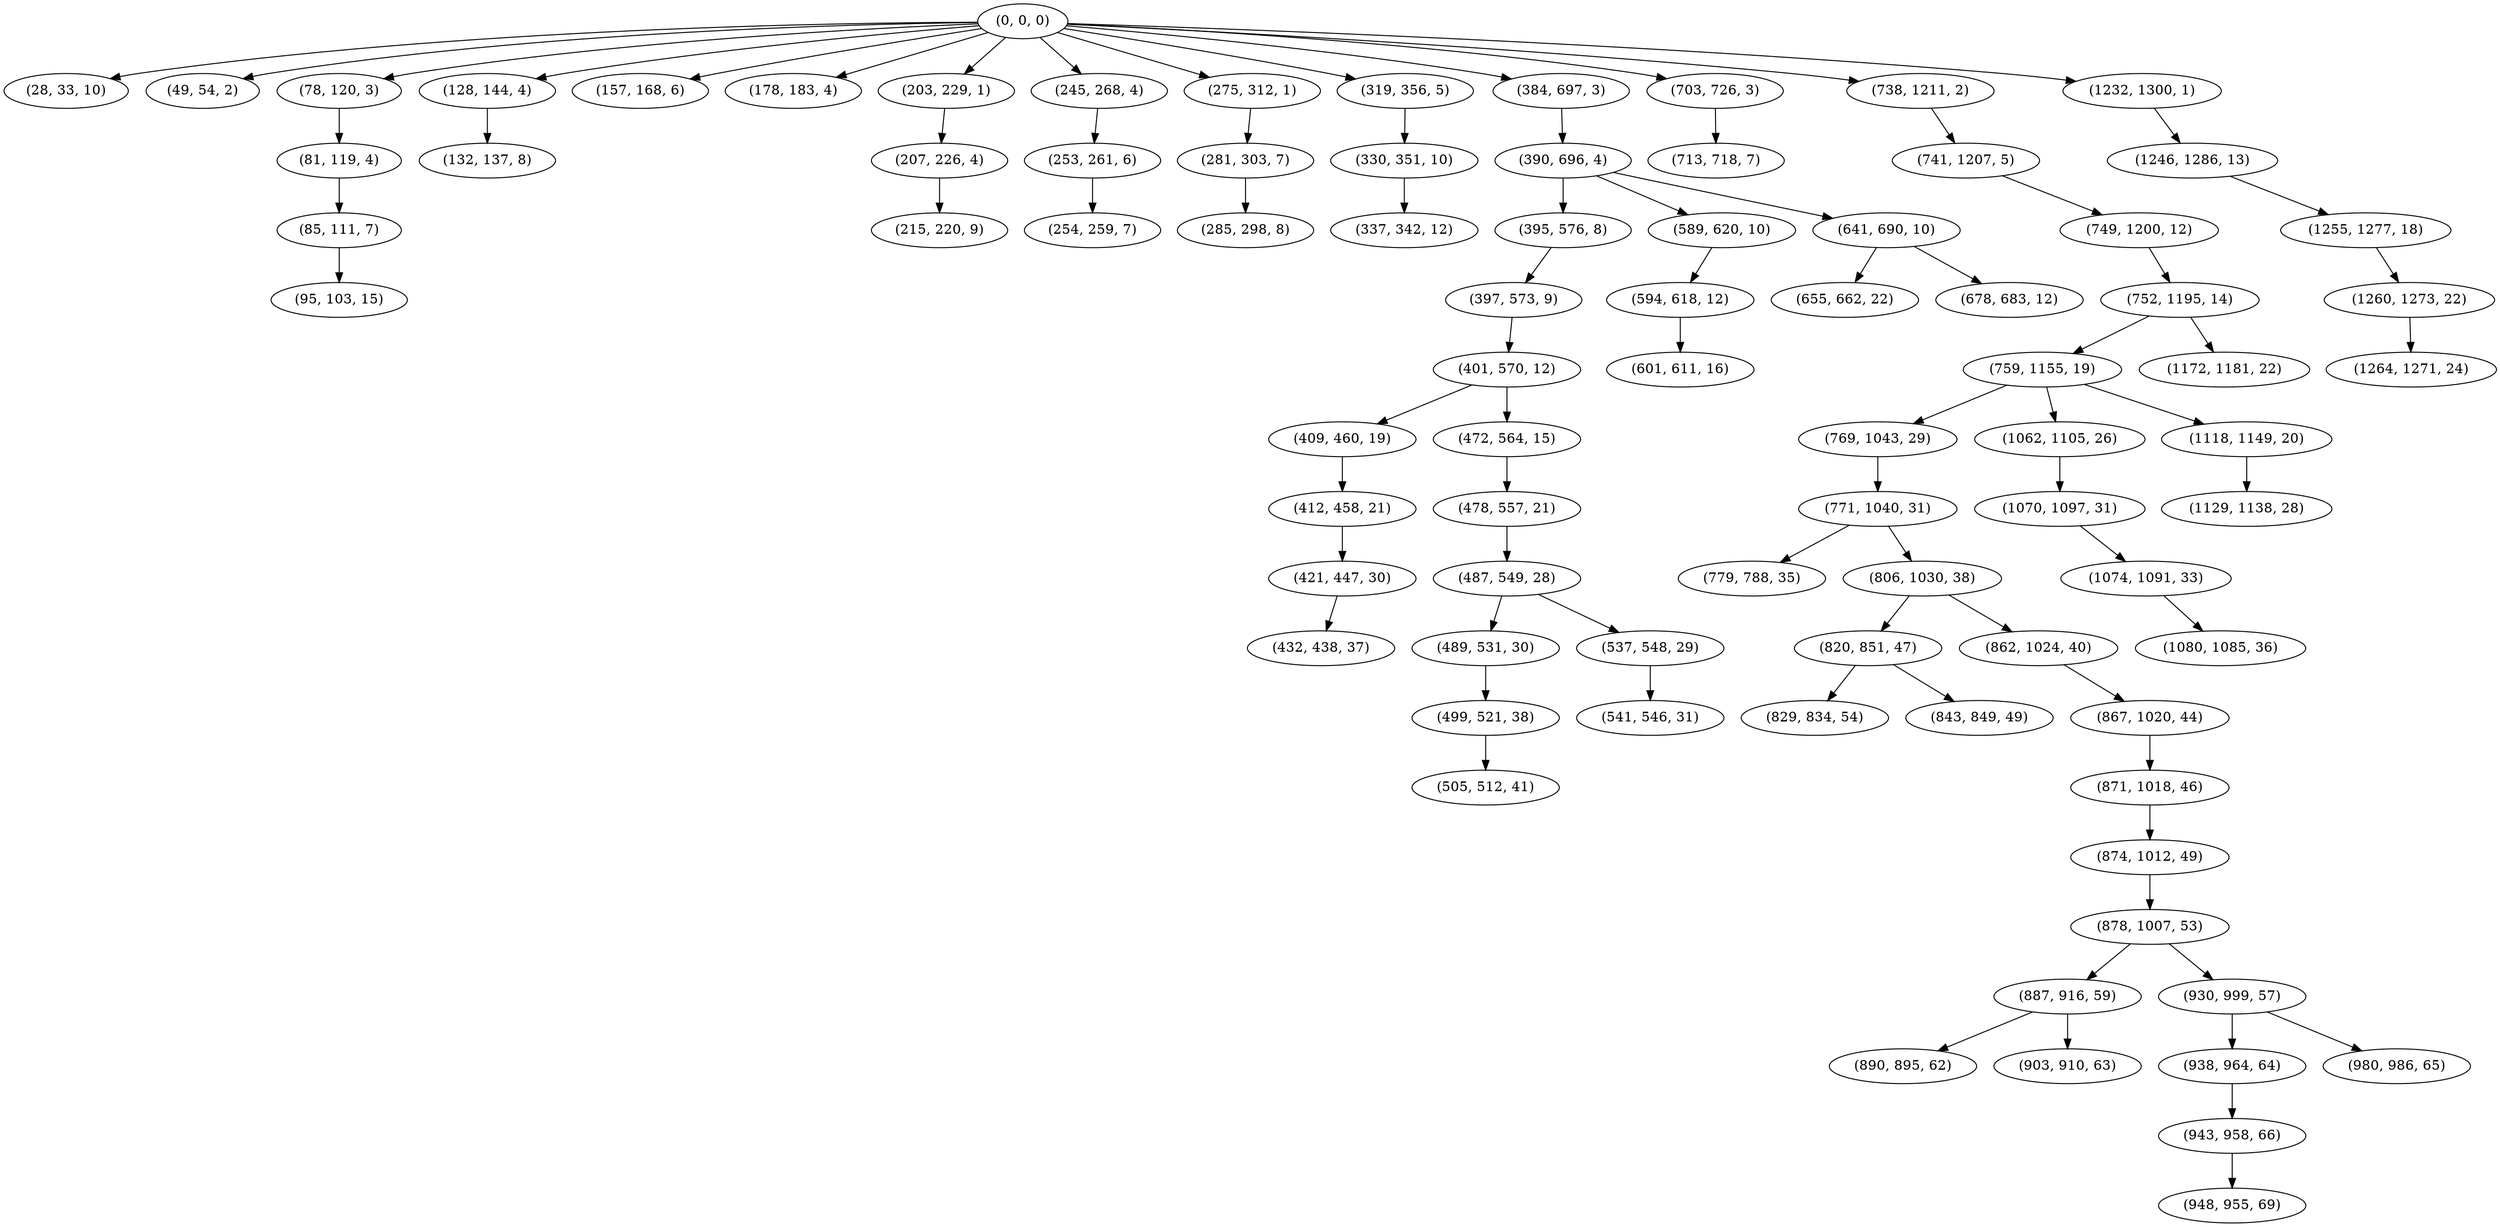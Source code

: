 digraph tree {
    "(0, 0, 0)";
    "(28, 33, 10)";
    "(49, 54, 2)";
    "(78, 120, 3)";
    "(81, 119, 4)";
    "(85, 111, 7)";
    "(95, 103, 15)";
    "(128, 144, 4)";
    "(132, 137, 8)";
    "(157, 168, 6)";
    "(178, 183, 4)";
    "(203, 229, 1)";
    "(207, 226, 4)";
    "(215, 220, 9)";
    "(245, 268, 4)";
    "(253, 261, 6)";
    "(254, 259, 7)";
    "(275, 312, 1)";
    "(281, 303, 7)";
    "(285, 298, 8)";
    "(319, 356, 5)";
    "(330, 351, 10)";
    "(337, 342, 12)";
    "(384, 697, 3)";
    "(390, 696, 4)";
    "(395, 576, 8)";
    "(397, 573, 9)";
    "(401, 570, 12)";
    "(409, 460, 19)";
    "(412, 458, 21)";
    "(421, 447, 30)";
    "(432, 438, 37)";
    "(472, 564, 15)";
    "(478, 557, 21)";
    "(487, 549, 28)";
    "(489, 531, 30)";
    "(499, 521, 38)";
    "(505, 512, 41)";
    "(537, 548, 29)";
    "(541, 546, 31)";
    "(589, 620, 10)";
    "(594, 618, 12)";
    "(601, 611, 16)";
    "(641, 690, 10)";
    "(655, 662, 22)";
    "(678, 683, 12)";
    "(703, 726, 3)";
    "(713, 718, 7)";
    "(738, 1211, 2)";
    "(741, 1207, 5)";
    "(749, 1200, 12)";
    "(752, 1195, 14)";
    "(759, 1155, 19)";
    "(769, 1043, 29)";
    "(771, 1040, 31)";
    "(779, 788, 35)";
    "(806, 1030, 38)";
    "(820, 851, 47)";
    "(829, 834, 54)";
    "(843, 849, 49)";
    "(862, 1024, 40)";
    "(867, 1020, 44)";
    "(871, 1018, 46)";
    "(874, 1012, 49)";
    "(878, 1007, 53)";
    "(887, 916, 59)";
    "(890, 895, 62)";
    "(903, 910, 63)";
    "(930, 999, 57)";
    "(938, 964, 64)";
    "(943, 958, 66)";
    "(948, 955, 69)";
    "(980, 986, 65)";
    "(1062, 1105, 26)";
    "(1070, 1097, 31)";
    "(1074, 1091, 33)";
    "(1080, 1085, 36)";
    "(1118, 1149, 20)";
    "(1129, 1138, 28)";
    "(1172, 1181, 22)";
    "(1232, 1300, 1)";
    "(1246, 1286, 13)";
    "(1255, 1277, 18)";
    "(1260, 1273, 22)";
    "(1264, 1271, 24)";
    "(0, 0, 0)" -> "(28, 33, 10)";
    "(0, 0, 0)" -> "(49, 54, 2)";
    "(0, 0, 0)" -> "(78, 120, 3)";
    "(0, 0, 0)" -> "(128, 144, 4)";
    "(0, 0, 0)" -> "(157, 168, 6)";
    "(0, 0, 0)" -> "(178, 183, 4)";
    "(0, 0, 0)" -> "(203, 229, 1)";
    "(0, 0, 0)" -> "(245, 268, 4)";
    "(0, 0, 0)" -> "(275, 312, 1)";
    "(0, 0, 0)" -> "(319, 356, 5)";
    "(0, 0, 0)" -> "(384, 697, 3)";
    "(0, 0, 0)" -> "(703, 726, 3)";
    "(0, 0, 0)" -> "(738, 1211, 2)";
    "(0, 0, 0)" -> "(1232, 1300, 1)";
    "(78, 120, 3)" -> "(81, 119, 4)";
    "(81, 119, 4)" -> "(85, 111, 7)";
    "(85, 111, 7)" -> "(95, 103, 15)";
    "(128, 144, 4)" -> "(132, 137, 8)";
    "(203, 229, 1)" -> "(207, 226, 4)";
    "(207, 226, 4)" -> "(215, 220, 9)";
    "(245, 268, 4)" -> "(253, 261, 6)";
    "(253, 261, 6)" -> "(254, 259, 7)";
    "(275, 312, 1)" -> "(281, 303, 7)";
    "(281, 303, 7)" -> "(285, 298, 8)";
    "(319, 356, 5)" -> "(330, 351, 10)";
    "(330, 351, 10)" -> "(337, 342, 12)";
    "(384, 697, 3)" -> "(390, 696, 4)";
    "(390, 696, 4)" -> "(395, 576, 8)";
    "(390, 696, 4)" -> "(589, 620, 10)";
    "(390, 696, 4)" -> "(641, 690, 10)";
    "(395, 576, 8)" -> "(397, 573, 9)";
    "(397, 573, 9)" -> "(401, 570, 12)";
    "(401, 570, 12)" -> "(409, 460, 19)";
    "(401, 570, 12)" -> "(472, 564, 15)";
    "(409, 460, 19)" -> "(412, 458, 21)";
    "(412, 458, 21)" -> "(421, 447, 30)";
    "(421, 447, 30)" -> "(432, 438, 37)";
    "(472, 564, 15)" -> "(478, 557, 21)";
    "(478, 557, 21)" -> "(487, 549, 28)";
    "(487, 549, 28)" -> "(489, 531, 30)";
    "(487, 549, 28)" -> "(537, 548, 29)";
    "(489, 531, 30)" -> "(499, 521, 38)";
    "(499, 521, 38)" -> "(505, 512, 41)";
    "(537, 548, 29)" -> "(541, 546, 31)";
    "(589, 620, 10)" -> "(594, 618, 12)";
    "(594, 618, 12)" -> "(601, 611, 16)";
    "(641, 690, 10)" -> "(655, 662, 22)";
    "(641, 690, 10)" -> "(678, 683, 12)";
    "(703, 726, 3)" -> "(713, 718, 7)";
    "(738, 1211, 2)" -> "(741, 1207, 5)";
    "(741, 1207, 5)" -> "(749, 1200, 12)";
    "(749, 1200, 12)" -> "(752, 1195, 14)";
    "(752, 1195, 14)" -> "(759, 1155, 19)";
    "(752, 1195, 14)" -> "(1172, 1181, 22)";
    "(759, 1155, 19)" -> "(769, 1043, 29)";
    "(759, 1155, 19)" -> "(1062, 1105, 26)";
    "(759, 1155, 19)" -> "(1118, 1149, 20)";
    "(769, 1043, 29)" -> "(771, 1040, 31)";
    "(771, 1040, 31)" -> "(779, 788, 35)";
    "(771, 1040, 31)" -> "(806, 1030, 38)";
    "(806, 1030, 38)" -> "(820, 851, 47)";
    "(806, 1030, 38)" -> "(862, 1024, 40)";
    "(820, 851, 47)" -> "(829, 834, 54)";
    "(820, 851, 47)" -> "(843, 849, 49)";
    "(862, 1024, 40)" -> "(867, 1020, 44)";
    "(867, 1020, 44)" -> "(871, 1018, 46)";
    "(871, 1018, 46)" -> "(874, 1012, 49)";
    "(874, 1012, 49)" -> "(878, 1007, 53)";
    "(878, 1007, 53)" -> "(887, 916, 59)";
    "(878, 1007, 53)" -> "(930, 999, 57)";
    "(887, 916, 59)" -> "(890, 895, 62)";
    "(887, 916, 59)" -> "(903, 910, 63)";
    "(930, 999, 57)" -> "(938, 964, 64)";
    "(930, 999, 57)" -> "(980, 986, 65)";
    "(938, 964, 64)" -> "(943, 958, 66)";
    "(943, 958, 66)" -> "(948, 955, 69)";
    "(1062, 1105, 26)" -> "(1070, 1097, 31)";
    "(1070, 1097, 31)" -> "(1074, 1091, 33)";
    "(1074, 1091, 33)" -> "(1080, 1085, 36)";
    "(1118, 1149, 20)" -> "(1129, 1138, 28)";
    "(1232, 1300, 1)" -> "(1246, 1286, 13)";
    "(1246, 1286, 13)" -> "(1255, 1277, 18)";
    "(1255, 1277, 18)" -> "(1260, 1273, 22)";
    "(1260, 1273, 22)" -> "(1264, 1271, 24)";
}
